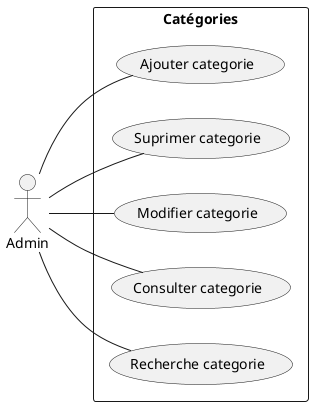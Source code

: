 @startuml Categorie
left to right direction
actor "Admin" as fc
rectangle Catégories {
  usecase "Ajouter categorie" as UC1
  usecase "Suprimer categorie" as UC2
  usecase "Modifier categorie" as UC3
  usecase "Consulter categorie" as UC4
  usecase "Recherche categorie" as UC5

}
fc -- UC1
fc -- UC2
fc -- UC3
fc -- UC4
fc -- UC5
@enduml
